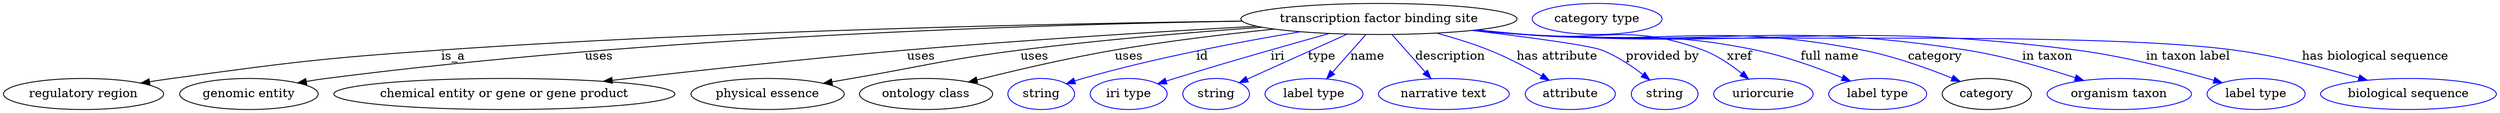 digraph {
	graph [bb="0,0,2874.7,123"];
	node [label="\N"];
	"transcription factor binding site"	[height=0.5,
		label="transcription factor binding site",
		pos="1586.3,105",
		width=4.4232];
	"regulatory region"	[height=0.5,
		pos="92.292,18",
		width=2.5637];
	"transcription factor binding site" -> "regulatory region"	[label=is_a,
		lp="518.29,61.5",
		pos="e,158.21,30.691 1428.4,102.52 1217.6,99.711 832.41,91.685 504.29,69 365.62,59.413 331,54.878 193.29,36 185.12,34.88 176.6,33.609 \
168.12,32.277"];
	"genomic entity"	[height=0.5,
		pos="282.29,18",
		width=2.2206];
	"transcription factor binding site" -> "genomic entity"	[label=uses,
		lp="686.79,61.5",
		pos="e,338.63,30.818 1428.3,102.48 1195.9,98.595 748.43,84.803 371.29,36 363.92,35.045 356.23,33.864 348.6,32.571"];
	"chemical entity or gene or gene product"	[height=0.5,
		pos="577.29,18",
		width=5.4703];
	"transcription factor binding site" -> "chemical entity or gene or gene product"	[label=uses,
		lp="1057.8,61.5",
		pos="e,691.57,32.706 1445.3,96.622 1335.2,90.454 1178.4,80.783 1041.3,69 926.02,59.093 794.98,44.681 701.62,33.872"];
	"physical essence"	[height=0.5,
		pos="880.29,18",
		width=2.4553];
	"transcription factor binding site" -> "physical essence"	[label=uses,
		lp="1188.8,61.5",
		pos="e,944.72,30.346 1451.3,95.44 1370.2,89.591 1265.1,80.76 1172.3,69 1085.1,57.955 1063.9,50.92 977.29,36 969.97,34.739 962.34,33.416 \
954.71,32.089"];
	"ontology class"	[height=0.5,
		pos="1063.3,18",
		width=2.1304];
	"transcription factor binding site" -> "ontology class"	[label=uses,
		lp="1297.8,61.5",
		pos="e,1112.3,31.892 1465.3,93.235 1409.1,87.441 1341.6,79.339 1281.3,69 1227,59.683 1165.9,45.326 1122.2,34.383"];
	id	[color=blue,
		height=0.5,
		label=string,
		pos="1196.3,18",
		width=1.0652];
	"transcription factor binding site" -> id	[color=blue,
		label=id,
		lp="1382.3,61.5",
		pos="e,1225.3,29.922 1495.7,90.162 1426.2,78.547 1328.3,60.004 1244.3,36 1241.2,35.113 1238,34.133 1234.8,33.106",
		style=solid];
	iri	[color=blue,
		height=0.5,
		label="iri type",
		pos="1297.3,18",
		width=1.2277];
	"transcription factor binding site" -> iri	[color=blue,
		label=iri,
		lp="1469.3,61.5",
		pos="e,1331,29.681 1529,88.191 1507.7,82.259 1483.4,75.402 1461.3,69 1412.3,54.785 1400.1,50.997 1351.3,36 1347.8,34.926 1344.2,33.805 \
1340.5,32.674",
		style=solid];
	type	[color=blue,
		height=0.5,
		label=string,
		pos="1398.3,18",
		width=1.0652];
	"transcription factor binding site" -> type	[color=blue,
		label=type,
		lp="1520.3,61.5",
		pos="e,1424.9,31.023 1549.6,87.409 1516.2,72.327 1467.3,50.204 1434.2,35.234",
		style=solid];
	name	[color=blue,
		height=0.5,
		label="label type",
		pos="1511.3,18",
		width=1.5707];
	"transcription factor binding site" -> name	[color=blue,
		label=name,
		lp="1573.3,61.5",
		pos="e,1525.9,35.597 1571.1,86.799 1560.1,74.309 1545,57.236 1532.8,43.348",
		style=solid];
	description	[color=blue,
		height=0.5,
		label="narrative text",
		pos="1661.3,18",
		width=2.0943];
	"transcription factor binding site" -> description	[color=blue,
		label=description,
		lp="1668.8,61.5",
		pos="e,1646.4,35.885 1601.5,86.799 1612.4,74.39 1627.4,57.458 1639.6,43.618",
		style=solid];
	"has attribute"	[color=blue,
		height=0.5,
		label=attribute,
		pos="1806.3,18",
		width=1.4443];
	"transcription factor binding site" -> "has attribute"	[color=blue,
		label="has attribute",
		lp="1792.3,61.5",
		pos="e,1781.8,34.155 1653.1,88.593 1672.8,83.255 1694.2,76.656 1713.3,69 1733.7,60.831 1755.4,49.356 1772.6,39.46",
		style=solid];
	"provided by"	[color=blue,
		height=0.5,
		label=string,
		pos="1914.3,18",
		width=1.0652];
	"transcription factor binding site" -> "provided by"	[color=blue,
		label="provided by",
		lp="1913.8,61.5",
		pos="e,1897.6,34.302 1694.1,91.745 1757.9,84.058 1829.1,74.579 1843.3,69 1860.1,62.396 1876.7,51.027 1889.6,40.798",
		style=solid];
	xref	[color=blue,
		height=0.5,
		label=uriorcurie,
		pos="2028.3,18",
		width=1.5887];
	"transcription factor binding site" -> xref	[color=blue,
		label=xref,
		lp="2001.8,61.5",
		pos="e,2011.7,35.304 1699.7,92.312 1717.9,90.492 1736.6,88.665 1754.3,87 1800,82.687 1917.3,85.213 1960.3,69 1976.2,62.993 1991.7,52.139 \
2003.9,42.076",
		style=solid];
	"full name"	[color=blue,
		height=0.5,
		label="label type",
		pos="2160.3,18",
		width=1.5707];
	"transcription factor binding site" -> "full name"	[color=blue,
		label="full name",
		lp="2105.8,61.5",
		pos="e,2128.8,33.092 1698.3,92.142 1717,90.314 1736.2,88.529 1754.3,87 1872.4,77.034 1904.3,93.155 2020.3,69 2054.6,61.846 2092,48.187 \
2119.5,36.95",
		style=solid];
	category	[height=0.5,
		pos="2286.3,18",
		width=1.4263];
	"transcription factor binding site" -> category	[color=blue,
		label=category,
		lp="2227.8,61.5",
		pos="e,2255.8,32.588 1696.5,91.983 1715.7,90.13 1735.6,88.379 1754.3,87 1926.9,74.283 1973.4,101.91 2143.3,69 2179.1,62.066 2218.1,47.976 \
2246.3,36.516",
		style=solid];
	"in taxon"	[color=blue,
		height=0.5,
		label="organism taxon",
		pos="2439.3,18",
		width=2.3109];
	"transcription factor binding site" -> "in taxon"	[color=blue,
		label="in taxon",
		lp="2356.3,61.5",
		pos="e,2398.3,33.69 1695.6,91.897 1715.1,90.031 1735.3,88.297 1754.3,87 1980.1,71.597 2039.7,104.19 2263.3,69 2306.3,62.237 2353.6,48.396 \
2388.4,36.988",
		style=solid];
	"in taxon label"	[color=blue,
		height=0.5,
		label="label type",
		pos="2597.3,18",
		width=1.5707];
	"transcription factor binding site" -> "in taxon label"	[color=blue,
		label="in taxon label",
		lp="2518.8,61.5",
		pos="e,2558.3,31.046 1695.1,91.828 1714.8,89.958 1735.1,88.239 1754.3,87 2036,68.776 2109.3,105.14 2389.3,69 2444.7,61.849 2506.8,45.836 \
2548.6,33.846",
		style=solid];
	"has biological sequence"	[color=blue,
		height=0.5,
		label="biological sequence",
		pos="2773.3,18",
		width=2.8164];
	"transcription factor binding site" -> "has biological sequence"	[color=blue,
		label="has biological sequence",
		lp="2734.8,61.5",
		pos="e,2725.7,33.94 1694.6,91.77 1714.5,89.893 1735,88.188 1754.3,87 1935.5,75.85 2391.3,92.962 2571.3,69 2620.9,62.394 2676,48.289 2716.1,\
36.739",
		style=solid];
	"named thing_category"	[color=blue,
		height=0.5,
		label="category type",
		pos="1838.3,105",
		width=2.0762];
}
